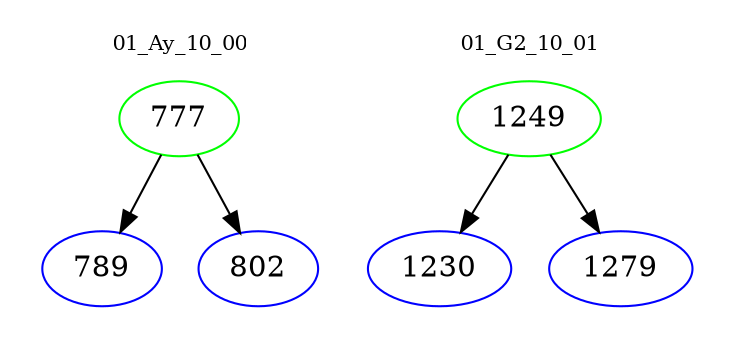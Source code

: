 digraph{
subgraph cluster_0 {
color = white
label = "01_Ay_10_00";
fontsize=10;
T0_777 [label="777", color="green"]
T0_777 -> T0_789 [color="black"]
T0_789 [label="789", color="blue"]
T0_777 -> T0_802 [color="black"]
T0_802 [label="802", color="blue"]
}
subgraph cluster_1 {
color = white
label = "01_G2_10_01";
fontsize=10;
T1_1249 [label="1249", color="green"]
T1_1249 -> T1_1230 [color="black"]
T1_1230 [label="1230", color="blue"]
T1_1249 -> T1_1279 [color="black"]
T1_1279 [label="1279", color="blue"]
}
}
